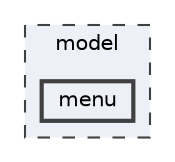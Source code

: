 digraph "model/menu"
{
 // LATEX_PDF_SIZE
  bgcolor="transparent";
  edge [fontname=Helvetica,fontsize=10,labelfontname=Helvetica,labelfontsize=10];
  node [fontname=Helvetica,fontsize=10,shape=box,height=0.2,width=0.4];
  compound=true
  subgraph clusterdir_3f14f6767c31cb4a1d22c13c18cc6fc3 {
    graph [ bgcolor="#edf0f7", pencolor="grey25", label="model", fontname=Helvetica,fontsize=10 style="filled,dashed", URL="dir_3f14f6767c31cb4a1d22c13c18cc6fc3.html",tooltip=""]
  dir_9e02e6b686dfdbc283f96c18b951e1fc [label="menu", fillcolor="#edf0f7", color="grey25", style="filled,bold", URL="dir_9e02e6b686dfdbc283f96c18b951e1fc.html",tooltip=""];
  }
}
